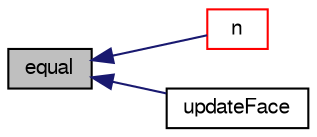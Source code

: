 digraph "equal"
{
  bgcolor="transparent";
  edge [fontname="FreeSans",fontsize="10",labelfontname="FreeSans",labelfontsize="10"];
  node [fontname="FreeSans",fontsize="10",shape=record];
  rankdir="LR";
  Node2441 [label="equal",height=0.2,width=0.4,color="black", fillcolor="grey75", style="filled", fontcolor="black"];
  Node2441 -> Node2442 [dir="back",color="midnightblue",fontsize="10",style="solid",fontname="FreeSans"];
  Node2442 [label="n",height=0.2,width=0.4,color="red",URL="$a21486.html#ab24331228025b2f3342513002540803b"];
  Node2441 -> Node2451 [dir="back",color="midnightblue",fontsize="10",style="solid",fontname="FreeSans"];
  Node2451 [label="updateFace",height=0.2,width=0.4,color="black",URL="$a21486.html#a518639477ebdb23a1fd61b5ff7f9e354",tooltip="Influence of different value on same face. "];
}
